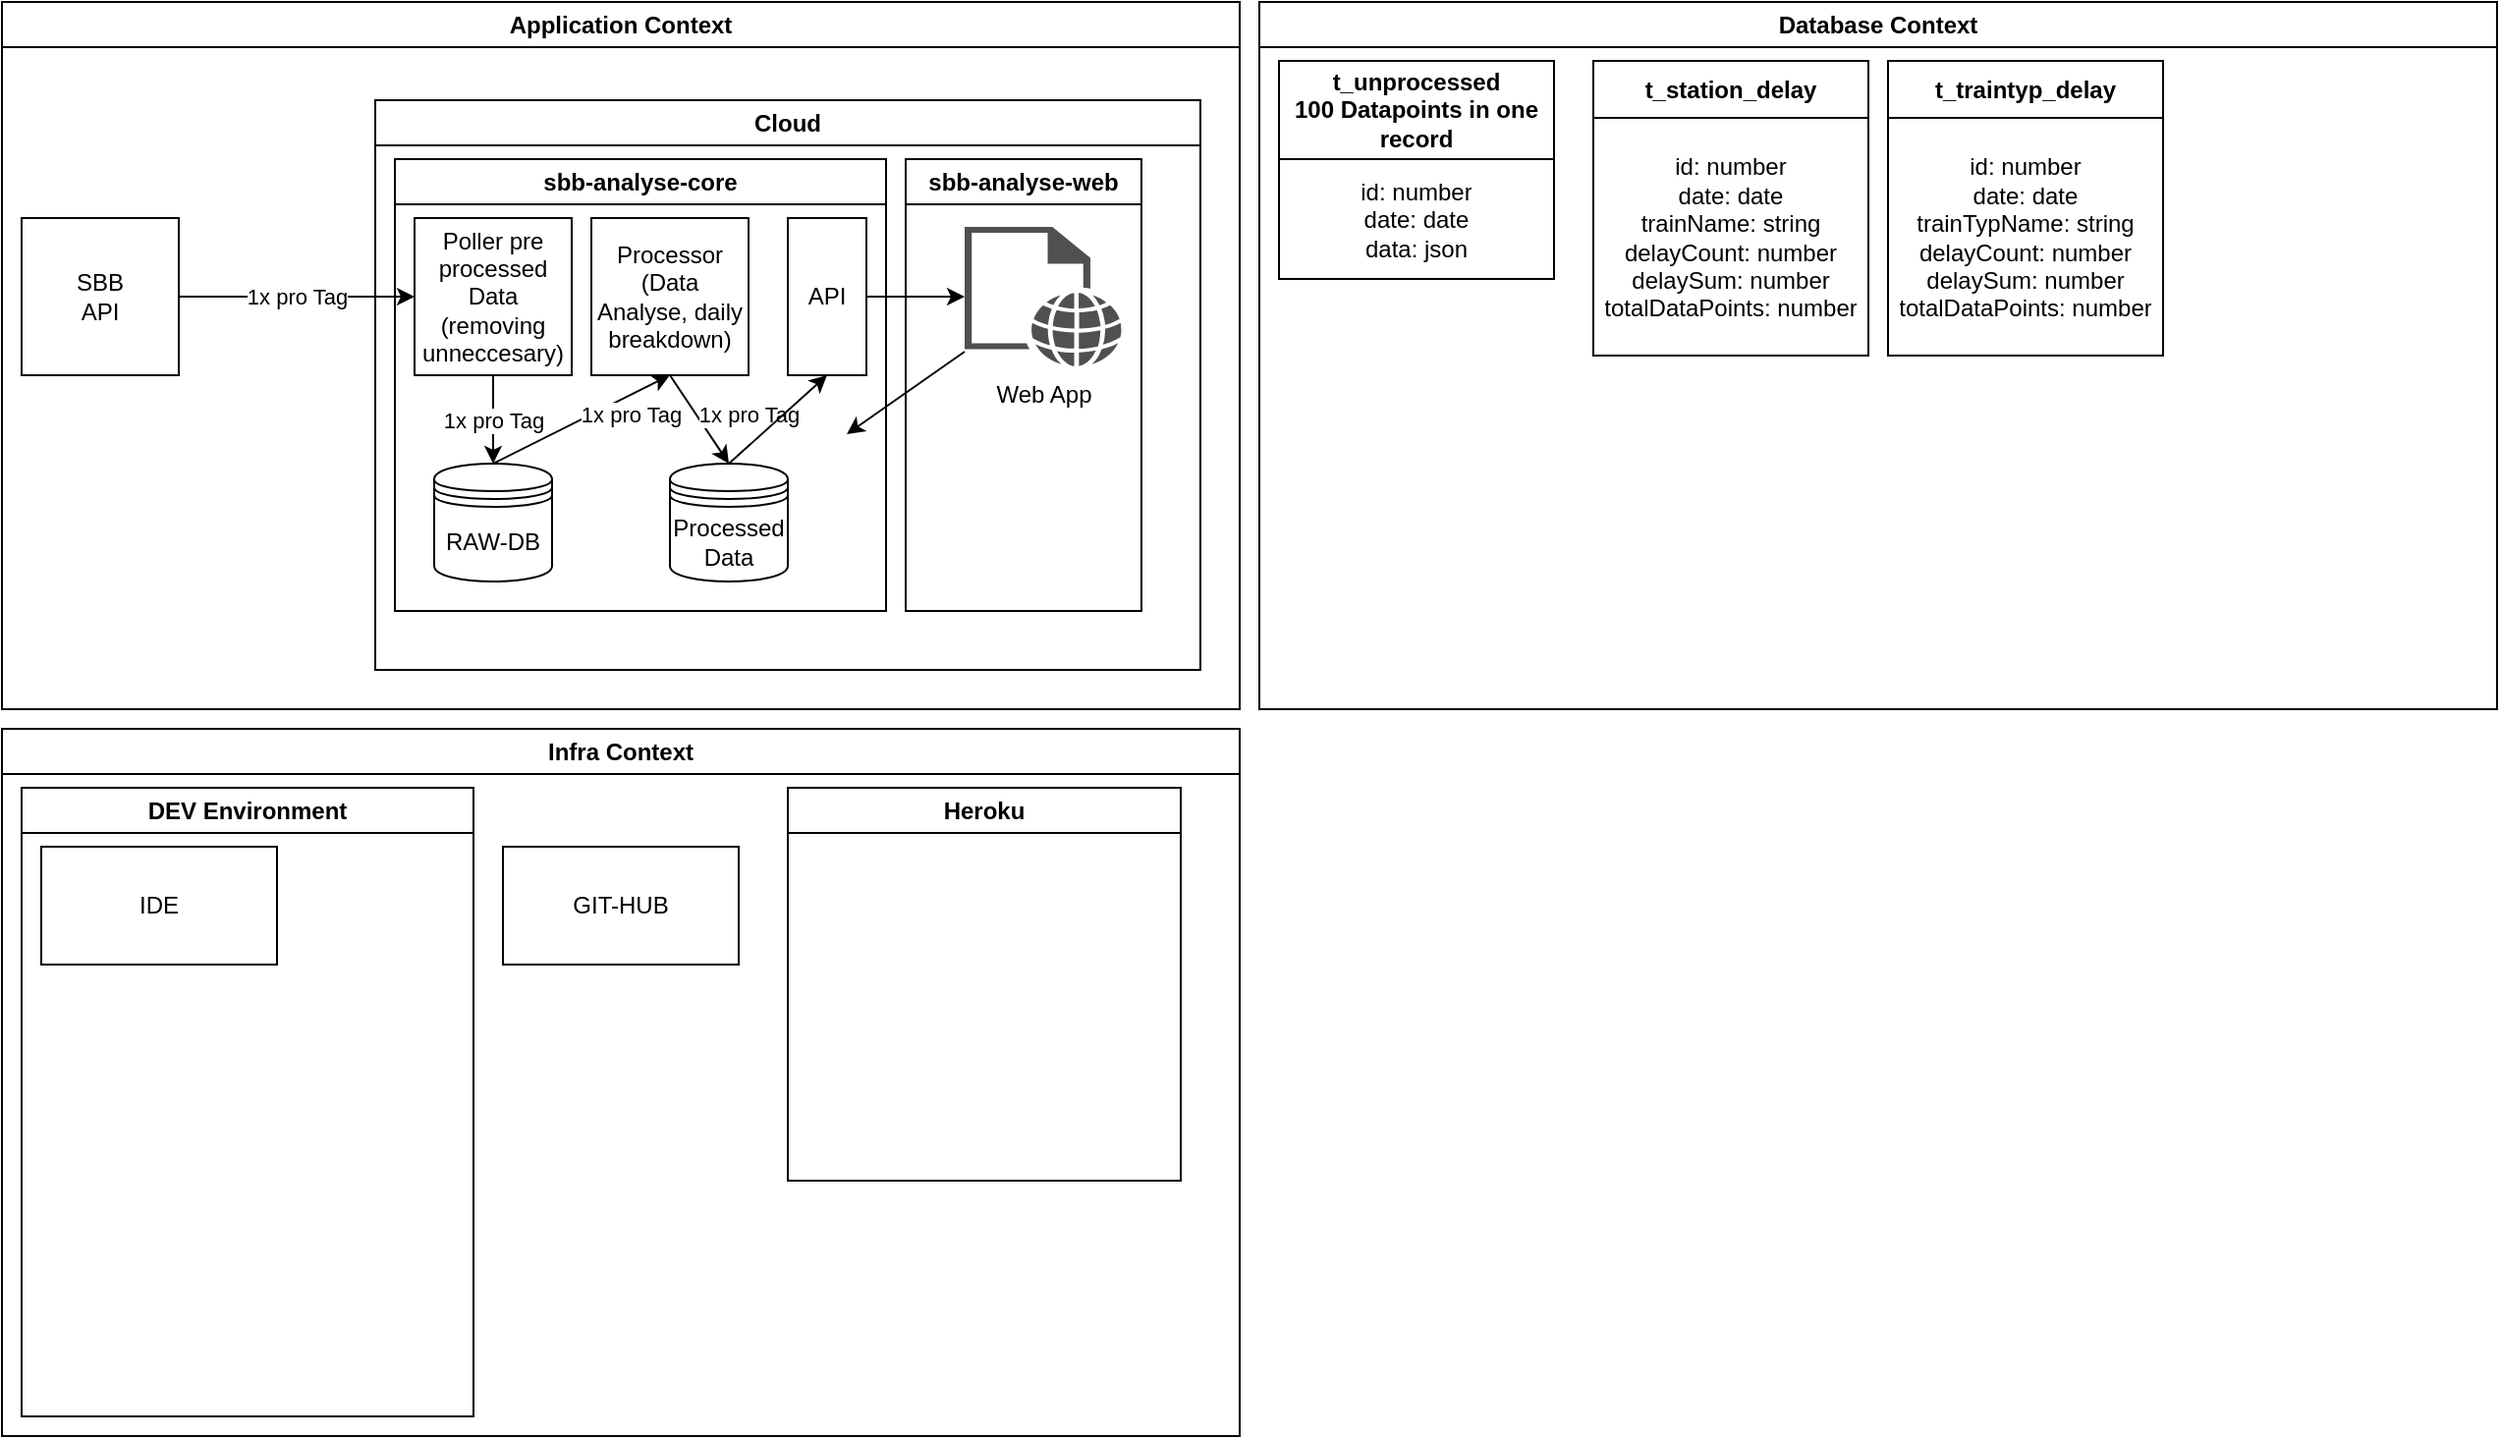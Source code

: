 <mxfile version="21.1.4" type="device">
  <diagram name="Page-1" id="55a83fd1-7818-8e21-69c5-c3457e3827bb">
    <mxGraphModel dx="1122" dy="588" grid="1" gridSize="10" guides="1" tooltips="1" connect="1" arrows="1" fold="1" page="1" pageScale="1" pageWidth="1100" pageHeight="850" background="none" math="0" shadow="0">
      <root>
        <mxCell id="0" />
        <mxCell id="1" parent="0" />
        <mxCell id="ame2KG9MshIwGbporiki-1" value="SBB &lt;br&gt;API" style="whiteSpace=wrap;html=1;aspect=fixed;" parent="1" vertex="1">
          <mxGeometry x="110" y="180" width="80" height="80" as="geometry" />
        </mxCell>
        <mxCell id="ame2KG9MshIwGbporiki-3" value="Cloud" style="swimlane;whiteSpace=wrap;html=1;" parent="1" vertex="1">
          <mxGeometry x="290" y="120" width="420" height="290" as="geometry" />
        </mxCell>
        <mxCell id="ame2KG9MshIwGbporiki-11" value="RAW-DB" style="shape=datastore;whiteSpace=wrap;html=1;" parent="ame2KG9MshIwGbporiki-3" vertex="1">
          <mxGeometry x="30" y="185" width="60" height="60" as="geometry" />
        </mxCell>
        <mxCell id="ame2KG9MshIwGbporiki-12" value="1x pro Tag" style="endArrow=classic;html=1;rounded=0;exitX=0.5;exitY=1;exitDx=0;exitDy=0;entryX=0.5;entryY=0;entryDx=0;entryDy=0;" parent="ame2KG9MshIwGbporiki-3" source="ame2KG9MshIwGbporiki-8" target="ame2KG9MshIwGbporiki-11" edge="1">
          <mxGeometry width="50" height="50" relative="1" as="geometry">
            <mxPoint x="120" y="180" as="sourcePoint" />
            <mxPoint x="170" y="130" as="targetPoint" />
          </mxGeometry>
        </mxCell>
        <mxCell id="ame2KG9MshIwGbporiki-14" value="1x pro Tag" style="endArrow=classic;html=1;rounded=0;exitX=0.5;exitY=0;exitDx=0;exitDy=0;entryX=0.5;entryY=1;entryDx=0;entryDy=0;" parent="ame2KG9MshIwGbporiki-3" source="ame2KG9MshIwGbporiki-11" target="ame2KG9MshIwGbporiki-13" edge="1">
          <mxGeometry x="0.467" y="-9" width="50" height="50" relative="1" as="geometry">
            <mxPoint x="70" y="130" as="sourcePoint" />
            <mxPoint x="70" y="195" as="targetPoint" />
            <mxPoint as="offset" />
          </mxGeometry>
        </mxCell>
        <mxCell id="ame2KG9MshIwGbporiki-15" value="Processed Data" style="shape=datastore;whiteSpace=wrap;html=1;" parent="ame2KG9MshIwGbporiki-3" vertex="1">
          <mxGeometry x="150" y="185" width="60" height="60" as="geometry" />
        </mxCell>
        <mxCell id="ame2KG9MshIwGbporiki-16" value="1x pro Tag" style="endArrow=classic;html=1;rounded=0;exitX=0.5;exitY=1;exitDx=0;exitDy=0;entryX=0.5;entryY=0;entryDx=0;entryDy=0;" parent="ame2KG9MshIwGbporiki-3" source="ame2KG9MshIwGbporiki-13" target="ame2KG9MshIwGbporiki-15" edge="1">
          <mxGeometry x="0.436" y="22" width="50" height="50" relative="1" as="geometry">
            <mxPoint x="70" y="195" as="sourcePoint" />
            <mxPoint x="190" y="130" as="targetPoint" />
            <mxPoint as="offset" />
          </mxGeometry>
        </mxCell>
        <mxCell id="ame2KG9MshIwGbporiki-34" value="sbb-analyse-core" style="swimlane;whiteSpace=wrap;html=1;" parent="ame2KG9MshIwGbporiki-3" vertex="1">
          <mxGeometry x="10" y="30" width="250" height="230" as="geometry" />
        </mxCell>
        <mxCell id="ame2KG9MshIwGbporiki-8" value="Poller pre processed Data (removing unneccesary)" style="whiteSpace=wrap;html=1;aspect=fixed;" parent="ame2KG9MshIwGbporiki-34" vertex="1">
          <mxGeometry x="10" y="30" width="80" height="80" as="geometry" />
        </mxCell>
        <mxCell id="ame2KG9MshIwGbporiki-13" value="Processor (Data Analyse, daily breakdown)" style="whiteSpace=wrap;html=1;aspect=fixed;" parent="ame2KG9MshIwGbporiki-34" vertex="1">
          <mxGeometry x="100" y="30" width="80" height="80" as="geometry" />
        </mxCell>
        <mxCell id="lo1q0FldcqCc7vBPxZ-T-2" value="API" style="rounded=0;whiteSpace=wrap;html=1;" parent="ame2KG9MshIwGbporiki-34" vertex="1">
          <mxGeometry x="200" y="30" width="40" height="80" as="geometry" />
        </mxCell>
        <mxCell id="ame2KG9MshIwGbporiki-38" value="sbb-analyse-web" style="swimlane;whiteSpace=wrap;html=1;" parent="ame2KG9MshIwGbporiki-3" vertex="1">
          <mxGeometry x="270" y="30" width="120" height="230" as="geometry" />
        </mxCell>
        <mxCell id="ame2KG9MshIwGbporiki-17" value="Web App" style="sketch=0;pointerEvents=1;shadow=0;dashed=0;html=1;strokeColor=none;fillColor=#505050;labelPosition=center;verticalLabelPosition=bottom;verticalAlign=top;outlineConnect=0;align=center;shape=mxgraph.office.concepts.web_page;" parent="ame2KG9MshIwGbporiki-38" vertex="1">
          <mxGeometry x="30" y="34.5" width="80" height="71" as="geometry" />
        </mxCell>
        <mxCell id="lo1q0FldcqCc7vBPxZ-T-3" value="" style="endArrow=classic;html=1;rounded=0;exitX=0.5;exitY=0;exitDx=0;exitDy=0;entryX=0.5;entryY=1;entryDx=0;entryDy=0;" parent="ame2KG9MshIwGbporiki-3" source="ame2KG9MshIwGbporiki-15" target="lo1q0FldcqCc7vBPxZ-T-2" edge="1">
          <mxGeometry width="50" height="50" relative="1" as="geometry">
            <mxPoint x="140" y="210" as="sourcePoint" />
            <mxPoint x="190" y="160" as="targetPoint" />
          </mxGeometry>
        </mxCell>
        <mxCell id="lo1q0FldcqCc7vBPxZ-T-5" value="" style="endArrow=classic;html=1;rounded=0;exitX=1;exitY=0.5;exitDx=0;exitDy=0;" parent="ame2KG9MshIwGbporiki-3" source="lo1q0FldcqCc7vBPxZ-T-2" target="ame2KG9MshIwGbporiki-17" edge="1">
          <mxGeometry width="50" height="50" relative="1" as="geometry">
            <mxPoint x="290" y="100" as="sourcePoint" />
            <mxPoint x="340" y="50" as="targetPoint" />
          </mxGeometry>
        </mxCell>
        <mxCell id="GFcXBG1bE-6XHGkqh9T9-3" value="" style="endArrow=classic;html=1;rounded=0;" edge="1" parent="ame2KG9MshIwGbporiki-3" source="ame2KG9MshIwGbporiki-17">
          <mxGeometry width="50" height="50" relative="1" as="geometry">
            <mxPoint x="260" y="110" as="sourcePoint" />
            <mxPoint x="240" y="170" as="targetPoint" />
          </mxGeometry>
        </mxCell>
        <mxCell id="ame2KG9MshIwGbporiki-10" value="1x pro Tag" style="endArrow=classic;html=1;rounded=0;exitX=1;exitY=0.5;exitDx=0;exitDy=0;entryX=0;entryY=0.5;entryDx=0;entryDy=0;" parent="1" source="ame2KG9MshIwGbporiki-1" target="ame2KG9MshIwGbporiki-8" edge="1">
          <mxGeometry width="50" height="50" relative="1" as="geometry">
            <mxPoint x="380" y="320" as="sourcePoint" />
            <mxPoint x="430" y="270" as="targetPoint" />
          </mxGeometry>
        </mxCell>
        <mxCell id="lo1q0FldcqCc7vBPxZ-T-7" value="Application Context" style="swimlane;whiteSpace=wrap;html=1;" parent="1" vertex="1">
          <mxGeometry x="100" y="70" width="630" height="360" as="geometry" />
        </mxCell>
        <mxCell id="lo1q0FldcqCc7vBPxZ-T-8" value="Infra Context" style="swimlane;whiteSpace=wrap;html=1;" parent="1" vertex="1">
          <mxGeometry x="100" y="440" width="630" height="360" as="geometry" />
        </mxCell>
        <mxCell id="lo1q0FldcqCc7vBPxZ-T-9" value="DEV Environment" style="swimlane;whiteSpace=wrap;html=1;" parent="lo1q0FldcqCc7vBPxZ-T-8" vertex="1">
          <mxGeometry x="10" y="30" width="230" height="320" as="geometry" />
        </mxCell>
        <mxCell id="lo1q0FldcqCc7vBPxZ-T-10" value="IDE" style="rounded=0;whiteSpace=wrap;html=1;" parent="lo1q0FldcqCc7vBPxZ-T-9" vertex="1">
          <mxGeometry x="10" y="30" width="120" height="60" as="geometry" />
        </mxCell>
        <mxCell id="lo1q0FldcqCc7vBPxZ-T-11" value="GIT-HUB" style="rounded=0;whiteSpace=wrap;html=1;" parent="lo1q0FldcqCc7vBPxZ-T-8" vertex="1">
          <mxGeometry x="255" y="60" width="120" height="60" as="geometry" />
        </mxCell>
        <mxCell id="lo1q0FldcqCc7vBPxZ-T-12" value="Heroku" style="swimlane;whiteSpace=wrap;html=1;" parent="lo1q0FldcqCc7vBPxZ-T-8" vertex="1">
          <mxGeometry x="400" y="30" width="200" height="200" as="geometry" />
        </mxCell>
        <mxCell id="VvLUe-kYN4Yh_u9-Oig5-1" value="Database Context" style="swimlane;whiteSpace=wrap;html=1;startSize=23;" parent="1" vertex="1">
          <mxGeometry x="740" y="70" width="630" height="360" as="geometry" />
        </mxCell>
        <mxCell id="BDa7pumoY0Kclwt3LinV-1" value="t_unprocessed&lt;br&gt;100 Datapoints in one record" style="swimlane;fontStyle=1;align=center;verticalAlign=middle;childLayout=stackLayout;horizontal=1;startSize=50;horizontalStack=0;resizeParent=1;resizeParentMax=0;resizeLast=0;collapsible=0;marginBottom=0;html=1;whiteSpace=wrap;" parent="VvLUe-kYN4Yh_u9-Oig5-1" vertex="1">
          <mxGeometry x="10" y="30" width="140" height="111" as="geometry" />
        </mxCell>
        <mxCell id="BDa7pumoY0Kclwt3LinV-2" value="id: number&lt;br&gt;date: date&lt;br&gt;data: json" style="text;html=1;strokeColor=none;fillColor=none;align=center;verticalAlign=middle;spacingLeft=4;spacingRight=4;overflow=hidden;rotatable=0;points=[[0,0.5],[1,0.5]];portConstraint=eastwest;whiteSpace=wrap;" parent="BDa7pumoY0Kclwt3LinV-1" vertex="1">
          <mxGeometry y="50" width="140" height="61" as="geometry" />
        </mxCell>
        <mxCell id="BDa7pumoY0Kclwt3LinV-4" value="t_station_delay" style="swimlane;fontStyle=1;align=center;verticalAlign=middle;childLayout=stackLayout;horizontal=1;startSize=29;horizontalStack=0;resizeParent=1;resizeParentMax=0;resizeLast=0;collapsible=0;marginBottom=0;html=1;whiteSpace=wrap;" parent="VvLUe-kYN4Yh_u9-Oig5-1" vertex="1">
          <mxGeometry x="170" y="30" width="140" height="150" as="geometry" />
        </mxCell>
        <mxCell id="BDa7pumoY0Kclwt3LinV-5" value="id: number&lt;br style=&quot;border-color: var(--border-color);&quot;&gt;date: date&lt;br style=&quot;border-color: var(--border-color);&quot;&gt;trainName: string&lt;br style=&quot;border-color: var(--border-color);&quot;&gt;delayCount: number&lt;br style=&quot;border-color: var(--border-color);&quot;&gt;delaySum: number&lt;br style=&quot;border-color: var(--border-color);&quot;&gt;totalDataPoints: number" style="text;html=1;strokeColor=none;fillColor=none;align=center;verticalAlign=middle;spacingLeft=4;spacingRight=4;overflow=hidden;rotatable=0;points=[[0,0.5],[1,0.5]];portConstraint=eastwest;whiteSpace=wrap;" parent="BDa7pumoY0Kclwt3LinV-4" vertex="1">
          <mxGeometry y="29" width="140" height="121" as="geometry" />
        </mxCell>
        <mxCell id="VvLUe-kYN4Yh_u9-Oig5-4" value="t_traintyp_delay" style="swimlane;fontStyle=1;align=center;verticalAlign=middle;childLayout=stackLayout;horizontal=1;startSize=29;horizontalStack=0;resizeParent=1;resizeParentMax=0;resizeLast=0;collapsible=0;marginBottom=0;html=1;whiteSpace=wrap;" parent="VvLUe-kYN4Yh_u9-Oig5-1" vertex="1">
          <mxGeometry x="320" y="30" width="140" height="150" as="geometry" />
        </mxCell>
        <mxCell id="VvLUe-kYN4Yh_u9-Oig5-5" value="id: number&lt;br&gt;date: date&lt;br&gt;trainTypName: string&lt;br&gt;delayCount: number&lt;br&gt;delaySum: number&lt;br&gt;totalDataPoints: number" style="text;html=1;strokeColor=none;fillColor=none;align=center;verticalAlign=middle;spacingLeft=4;spacingRight=4;overflow=hidden;rotatable=0;points=[[0,0.5],[1,0.5]];portConstraint=eastwest;whiteSpace=wrap;" parent="VvLUe-kYN4Yh_u9-Oig5-4" vertex="1">
          <mxGeometry y="29" width="140" height="121" as="geometry" />
        </mxCell>
      </root>
    </mxGraphModel>
  </diagram>
</mxfile>
